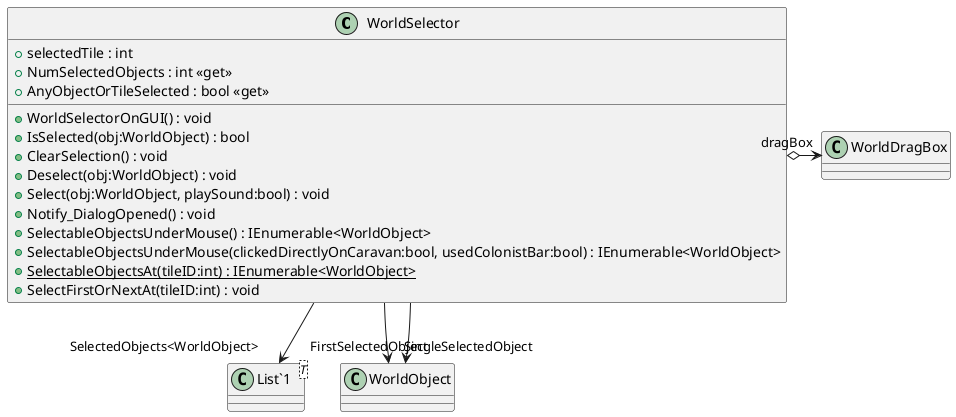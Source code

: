 @startuml
class WorldSelector {
    + selectedTile : int
    + NumSelectedObjects : int <<get>>
    + AnyObjectOrTileSelected : bool <<get>>
    + WorldSelectorOnGUI() : void
    + IsSelected(obj:WorldObject) : bool
    + ClearSelection() : void
    + Deselect(obj:WorldObject) : void
    + Select(obj:WorldObject, playSound:bool) : void
    + Notify_DialogOpened() : void
    + SelectableObjectsUnderMouse() : IEnumerable<WorldObject>
    + SelectableObjectsUnderMouse(clickedDirectlyOnCaravan:bool, usedColonistBar:bool) : IEnumerable<WorldObject>
    + {static} SelectableObjectsAt(tileID:int) : IEnumerable<WorldObject>
    + SelectFirstOrNextAt(tileID:int) : void
}
class "List`1"<T> {
}
WorldSelector o-> "dragBox" WorldDragBox
WorldSelector --> "SelectedObjects<WorldObject>" "List`1"
WorldSelector --> "SingleSelectedObject" WorldObject
WorldSelector --> "FirstSelectedObject" WorldObject
@enduml
